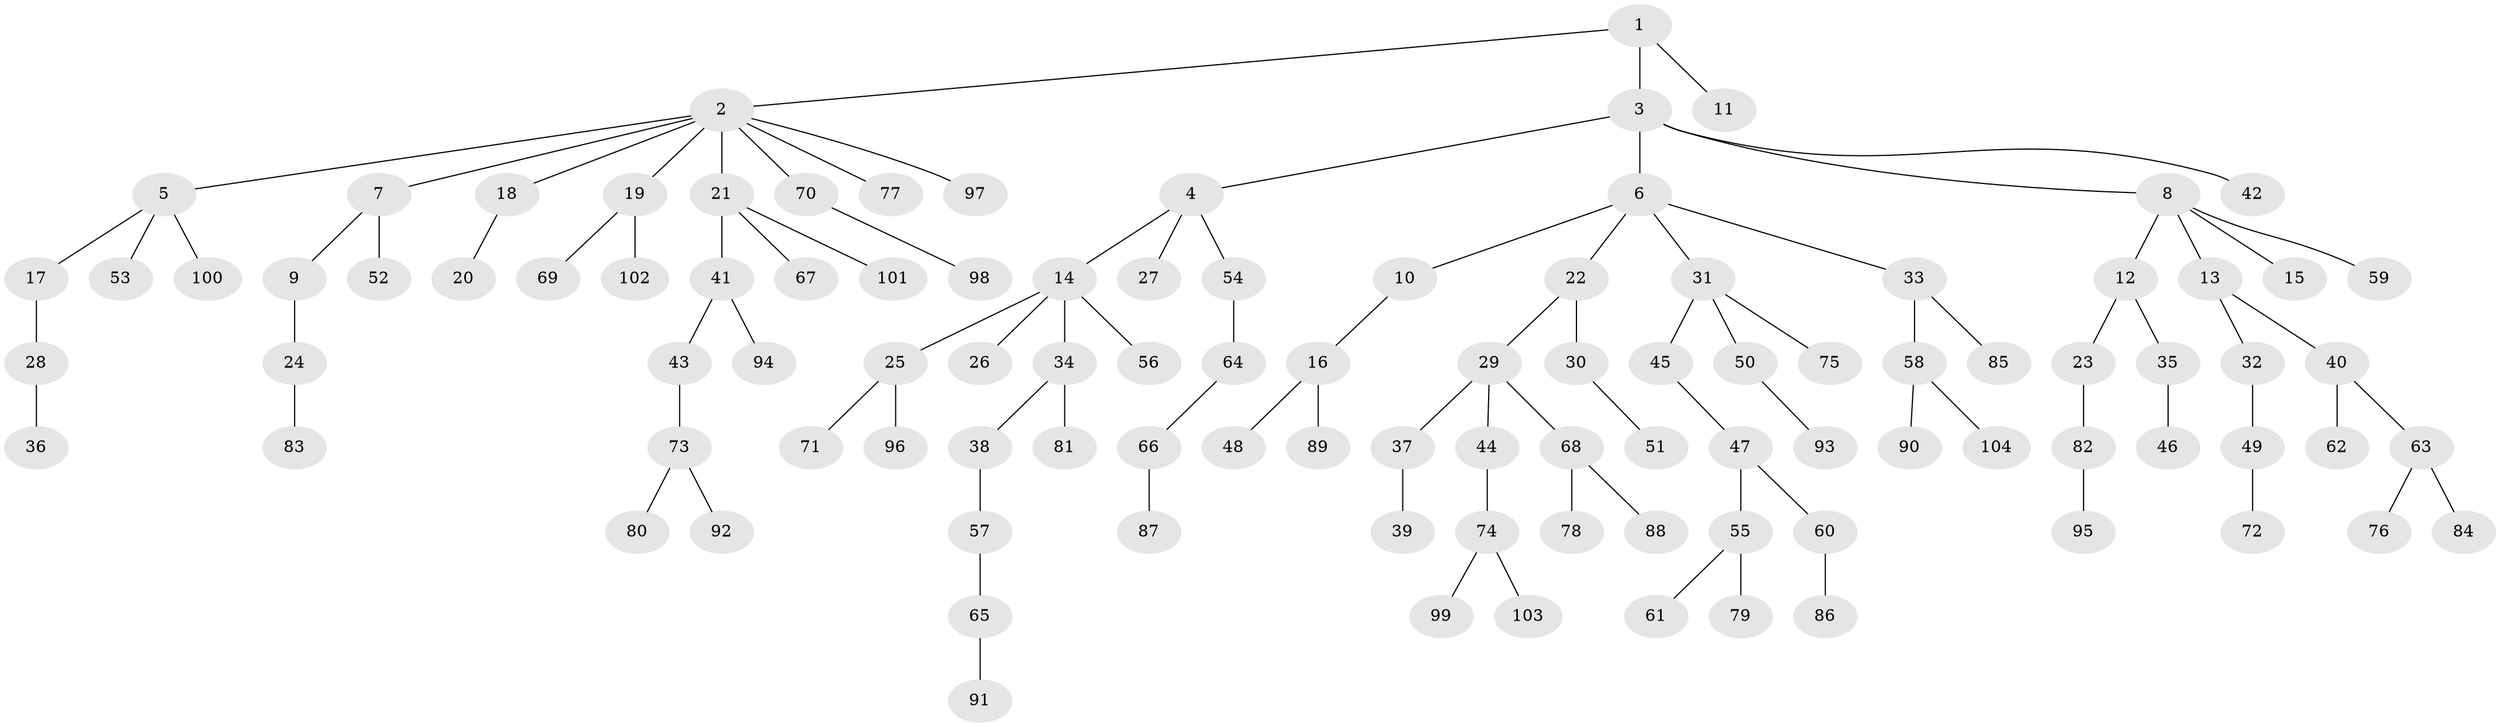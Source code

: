 // coarse degree distribution, {2: 0.3125, 5: 0.03125, 4: 0.03125, 3: 0.125, 1: 0.46875, 6: 0.03125}
// Generated by graph-tools (version 1.1) at 2025/51/03/04/25 22:51:54]
// undirected, 104 vertices, 103 edges
graph export_dot {
  node [color=gray90,style=filled];
  1;
  2;
  3;
  4;
  5;
  6;
  7;
  8;
  9;
  10;
  11;
  12;
  13;
  14;
  15;
  16;
  17;
  18;
  19;
  20;
  21;
  22;
  23;
  24;
  25;
  26;
  27;
  28;
  29;
  30;
  31;
  32;
  33;
  34;
  35;
  36;
  37;
  38;
  39;
  40;
  41;
  42;
  43;
  44;
  45;
  46;
  47;
  48;
  49;
  50;
  51;
  52;
  53;
  54;
  55;
  56;
  57;
  58;
  59;
  60;
  61;
  62;
  63;
  64;
  65;
  66;
  67;
  68;
  69;
  70;
  71;
  72;
  73;
  74;
  75;
  76;
  77;
  78;
  79;
  80;
  81;
  82;
  83;
  84;
  85;
  86;
  87;
  88;
  89;
  90;
  91;
  92;
  93;
  94;
  95;
  96;
  97;
  98;
  99;
  100;
  101;
  102;
  103;
  104;
  1 -- 2;
  1 -- 3;
  1 -- 11;
  2 -- 5;
  2 -- 7;
  2 -- 18;
  2 -- 19;
  2 -- 21;
  2 -- 70;
  2 -- 77;
  2 -- 97;
  3 -- 4;
  3 -- 6;
  3 -- 8;
  3 -- 42;
  4 -- 14;
  4 -- 27;
  4 -- 54;
  5 -- 17;
  5 -- 53;
  5 -- 100;
  6 -- 10;
  6 -- 22;
  6 -- 31;
  6 -- 33;
  7 -- 9;
  7 -- 52;
  8 -- 12;
  8 -- 13;
  8 -- 15;
  8 -- 59;
  9 -- 24;
  10 -- 16;
  12 -- 23;
  12 -- 35;
  13 -- 32;
  13 -- 40;
  14 -- 25;
  14 -- 26;
  14 -- 34;
  14 -- 56;
  16 -- 48;
  16 -- 89;
  17 -- 28;
  18 -- 20;
  19 -- 69;
  19 -- 102;
  21 -- 41;
  21 -- 67;
  21 -- 101;
  22 -- 29;
  22 -- 30;
  23 -- 82;
  24 -- 83;
  25 -- 71;
  25 -- 96;
  28 -- 36;
  29 -- 37;
  29 -- 44;
  29 -- 68;
  30 -- 51;
  31 -- 45;
  31 -- 50;
  31 -- 75;
  32 -- 49;
  33 -- 58;
  33 -- 85;
  34 -- 38;
  34 -- 81;
  35 -- 46;
  37 -- 39;
  38 -- 57;
  40 -- 62;
  40 -- 63;
  41 -- 43;
  41 -- 94;
  43 -- 73;
  44 -- 74;
  45 -- 47;
  47 -- 55;
  47 -- 60;
  49 -- 72;
  50 -- 93;
  54 -- 64;
  55 -- 61;
  55 -- 79;
  57 -- 65;
  58 -- 90;
  58 -- 104;
  60 -- 86;
  63 -- 76;
  63 -- 84;
  64 -- 66;
  65 -- 91;
  66 -- 87;
  68 -- 78;
  68 -- 88;
  70 -- 98;
  73 -- 80;
  73 -- 92;
  74 -- 99;
  74 -- 103;
  82 -- 95;
}
